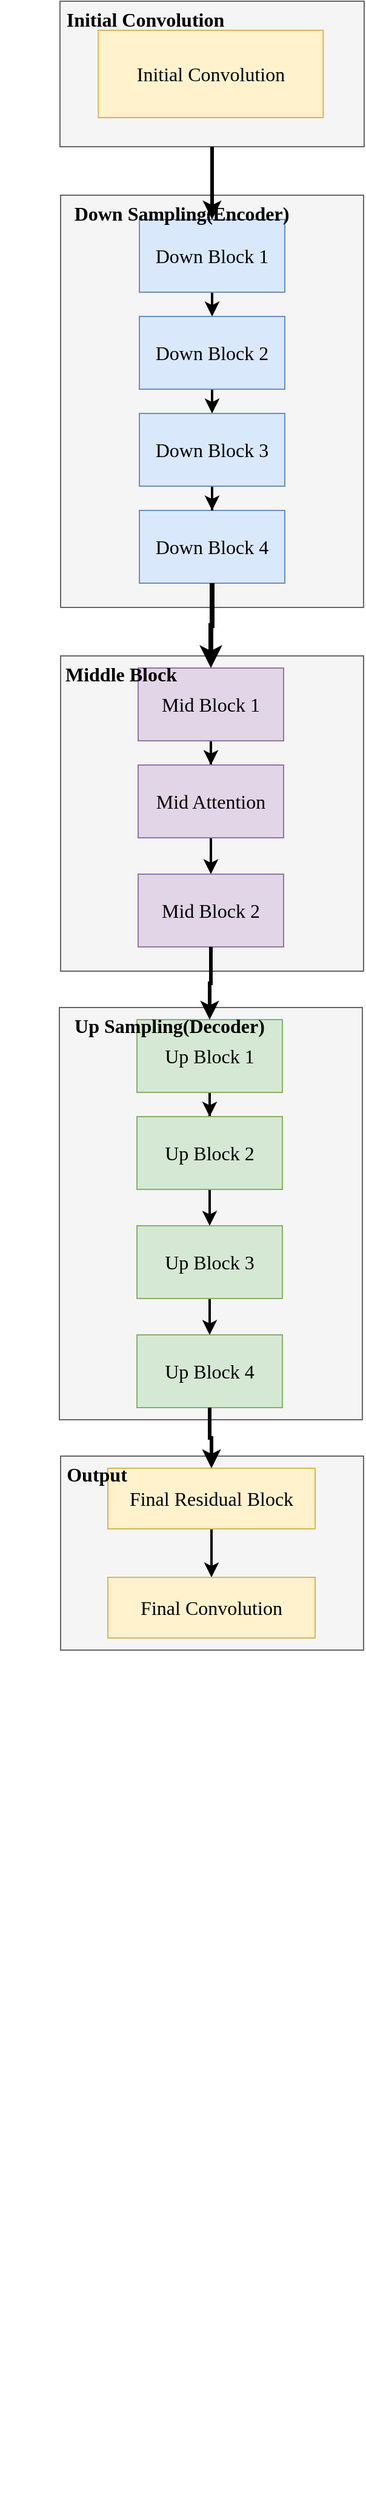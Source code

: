 <mxfile version="25.0.1">
  <diagram name="第 1 页" id="66YhQin31Ah11RK6Vbtm">
    <mxGraphModel dx="1434" dy="1865" grid="1" gridSize="10" guides="1" tooltips="1" connect="1" arrows="1" fold="1" page="1" pageScale="1" pageWidth="827" pageHeight="1169" math="0" shadow="0">
      <root>
        <mxCell id="0" />
        <mxCell id="1" parent="0" />
        <mxCell id="vvas3Hs5nT01fyNB_Ypp-20" value="" style="group" vertex="1" connectable="0" parent="1">
          <mxGeometry x="289.5" y="-150" width="251" height="120" as="geometry" />
        </mxCell>
        <mxCell id="vvas3Hs5nT01fyNB_Ypp-19" value="" style="rounded=0;whiteSpace=wrap;html=1;fillColor=#f5f5f5;fontColor=#333333;strokeColor=#666666;" vertex="1" parent="vvas3Hs5nT01fyNB_Ypp-20">
          <mxGeometry width="251.0" height="120" as="geometry" />
        </mxCell>
        <mxCell id="vvas3Hs5nT01fyNB_Ypp-16" value="&lt;font face=&quot;Times New Roman&quot;&gt;&lt;span style=&quot;font-size: 16px;&quot;&gt;Initial Convolution&lt;/span&gt;&lt;/font&gt;" style="rounded=0;whiteSpace=wrap;html=1;fillColor=#fff2cc;strokeColor=#d6b656;" vertex="1" parent="vvas3Hs5nT01fyNB_Ypp-20">
          <mxGeometry x="31.648" y="24" width="185.522" height="72" as="geometry" />
        </mxCell>
        <mxCell id="vvas3Hs5nT01fyNB_Ypp-45" value="&lt;b&gt;&lt;font face=&quot;Times New Roman&quot; style=&quot;font-size: 16px;&quot;&gt;Initial Convolution&lt;/font&gt;&lt;/b&gt;" style="text;html=1;align=center;verticalAlign=middle;whiteSpace=wrap;rounded=0;" vertex="1" parent="vvas3Hs5nT01fyNB_Ypp-20">
          <mxGeometry x="-9.5" width="159.5" height="30" as="geometry" />
        </mxCell>
        <mxCell id="vvas3Hs5nT01fyNB_Ypp-23" value="" style="group" vertex="1" connectable="0" parent="1">
          <mxGeometry x="290" y="10" width="250" height="340" as="geometry" />
        </mxCell>
        <mxCell id="vvas3Hs5nT01fyNB_Ypp-21" value="" style="rounded=0;whiteSpace=wrap;html=1;fillColor=#f5f5f5;fontColor=#333333;strokeColor=#666666;" vertex="1" parent="vvas3Hs5nT01fyNB_Ypp-23">
          <mxGeometry width="250" height="340" as="geometry" />
        </mxCell>
        <mxCell id="vvas3Hs5nT01fyNB_Ypp-32" style="edgeStyle=orthogonalEdgeStyle;rounded=0;orthogonalLoop=1;jettySize=auto;html=1;exitX=0.5;exitY=1;exitDx=0;exitDy=0;entryX=0.5;entryY=0;entryDx=0;entryDy=0;strokeWidth=2;" edge="1" parent="vvas3Hs5nT01fyNB_Ypp-23" source="vvas3Hs5nT01fyNB_Ypp-1" target="vvas3Hs5nT01fyNB_Ypp-4">
          <mxGeometry relative="1" as="geometry" />
        </mxCell>
        <mxCell id="vvas3Hs5nT01fyNB_Ypp-1" value="&lt;font face=&quot;Times New Roman&quot; style=&quot;font-size: 16px;&quot;&gt;Down Block 1&lt;/font&gt;" style="rounded=0;whiteSpace=wrap;html=1;fillColor=#dae8fc;strokeColor=#6c8ebf;flipH=0;flipV=1;" vertex="1" parent="vvas3Hs5nT01fyNB_Ypp-23">
          <mxGeometry x="65" y="20" width="120" height="60" as="geometry" />
        </mxCell>
        <mxCell id="vvas3Hs5nT01fyNB_Ypp-2" value="&lt;font face=&quot;Times New Roman&quot; style=&quot;font-size: 16px;&quot;&gt;Down Block 4&lt;/font&gt;" style="rounded=0;whiteSpace=wrap;html=1;fillColor=#dae8fc;strokeColor=#6c8ebf;flipH=0;flipV=1;" vertex="1" parent="vvas3Hs5nT01fyNB_Ypp-23">
          <mxGeometry x="65" y="260" width="120" height="60" as="geometry" />
        </mxCell>
        <mxCell id="vvas3Hs5nT01fyNB_Ypp-34" value="" style="edgeStyle=orthogonalEdgeStyle;rounded=0;orthogonalLoop=1;jettySize=auto;html=1;strokeWidth=2;" edge="1" parent="vvas3Hs5nT01fyNB_Ypp-23" source="vvas3Hs5nT01fyNB_Ypp-3" target="vvas3Hs5nT01fyNB_Ypp-2">
          <mxGeometry relative="1" as="geometry" />
        </mxCell>
        <mxCell id="vvas3Hs5nT01fyNB_Ypp-3" value="&lt;font face=&quot;Times New Roman&quot; style=&quot;font-size: 16px;&quot;&gt;Down Block 3&lt;/font&gt;" style="rounded=0;whiteSpace=wrap;html=1;fillColor=#dae8fc;strokeColor=#6c8ebf;flipH=0;flipV=1;" vertex="1" parent="vvas3Hs5nT01fyNB_Ypp-23">
          <mxGeometry x="65" y="180" width="120" height="60" as="geometry" />
        </mxCell>
        <mxCell id="vvas3Hs5nT01fyNB_Ypp-33" style="edgeStyle=orthogonalEdgeStyle;rounded=0;orthogonalLoop=1;jettySize=auto;html=1;exitX=0.5;exitY=1;exitDx=0;exitDy=0;entryX=0.5;entryY=0;entryDx=0;entryDy=0;strokeWidth=2;" edge="1" parent="vvas3Hs5nT01fyNB_Ypp-23" source="vvas3Hs5nT01fyNB_Ypp-4" target="vvas3Hs5nT01fyNB_Ypp-3">
          <mxGeometry relative="1" as="geometry" />
        </mxCell>
        <mxCell id="vvas3Hs5nT01fyNB_Ypp-4" value="&lt;font face=&quot;Times New Roman&quot; style=&quot;font-size: 16px;&quot;&gt;Down Block 2&lt;/font&gt;" style="rounded=0;whiteSpace=wrap;html=1;fillColor=#dae8fc;strokeColor=#6c8ebf;flipH=0;flipV=1;" vertex="1" parent="vvas3Hs5nT01fyNB_Ypp-23">
          <mxGeometry x="65" y="100" width="120" height="60" as="geometry" />
        </mxCell>
        <mxCell id="vvas3Hs5nT01fyNB_Ypp-46" value="&lt;b&gt;&lt;font face=&quot;Times New Roman&quot; style=&quot;font-size: 16px;&quot;&gt;Down Sampling(Encoder)&lt;/font&gt;&lt;/b&gt;" style="text;html=1;align=center;verticalAlign=middle;whiteSpace=wrap;rounded=0;" vertex="1" parent="vvas3Hs5nT01fyNB_Ypp-23">
          <mxGeometry x="-10" width="220" height="30" as="geometry" />
        </mxCell>
        <mxCell id="vvas3Hs5nT01fyNB_Ypp-25" value="" style="group" vertex="1" connectable="0" parent="1">
          <mxGeometry x="290" y="390" width="250" height="260" as="geometry" />
        </mxCell>
        <mxCell id="vvas3Hs5nT01fyNB_Ypp-24" value="" style="rounded=0;whiteSpace=wrap;html=1;fillColor=#f5f5f5;fontColor=#333333;strokeColor=#666666;" vertex="1" parent="vvas3Hs5nT01fyNB_Ypp-25">
          <mxGeometry width="250" height="260" as="geometry" />
        </mxCell>
        <mxCell id="vvas3Hs5nT01fyNB_Ypp-36" style="edgeStyle=orthogonalEdgeStyle;rounded=0;orthogonalLoop=1;jettySize=auto;html=1;entryX=0.5;entryY=0;entryDx=0;entryDy=0;strokeWidth=2;" edge="1" parent="vvas3Hs5nT01fyNB_Ypp-25" source="vvas3Hs5nT01fyNB_Ypp-10" target="vvas3Hs5nT01fyNB_Ypp-11">
          <mxGeometry relative="1" as="geometry" />
        </mxCell>
        <mxCell id="vvas3Hs5nT01fyNB_Ypp-10" value="&lt;font face=&quot;Times New Roman&quot;&gt;&lt;span style=&quot;font-size: 16px;&quot;&gt;Mid Block 1&lt;/span&gt;&lt;/font&gt;" style="rounded=0;whiteSpace=wrap;html=1;fillColor=#e1d5e7;strokeColor=#9673a6;" vertex="1" parent="vvas3Hs5nT01fyNB_Ypp-25">
          <mxGeometry x="64" y="10" width="120" height="60" as="geometry" />
        </mxCell>
        <mxCell id="vvas3Hs5nT01fyNB_Ypp-37" style="edgeStyle=orthogonalEdgeStyle;rounded=0;orthogonalLoop=1;jettySize=auto;html=1;entryX=0.5;entryY=0;entryDx=0;entryDy=0;strokeWidth=2;" edge="1" parent="vvas3Hs5nT01fyNB_Ypp-25" source="vvas3Hs5nT01fyNB_Ypp-11" target="vvas3Hs5nT01fyNB_Ypp-12">
          <mxGeometry relative="1" as="geometry" />
        </mxCell>
        <mxCell id="vvas3Hs5nT01fyNB_Ypp-11" value="&lt;font face=&quot;Times New Roman&quot;&gt;&lt;span style=&quot;font-size: 16px;&quot;&gt;Mid Attention&lt;/span&gt;&lt;/font&gt;" style="rounded=0;whiteSpace=wrap;html=1;fillColor=#e1d5e7;strokeColor=#9673a6;" vertex="1" parent="vvas3Hs5nT01fyNB_Ypp-25">
          <mxGeometry x="64" y="90" width="120" height="60" as="geometry" />
        </mxCell>
        <mxCell id="vvas3Hs5nT01fyNB_Ypp-12" value="&lt;font face=&quot;Times New Roman&quot;&gt;&lt;span style=&quot;font-size: 16px;&quot;&gt;Mid Block 2&lt;/span&gt;&lt;/font&gt;" style="rounded=0;whiteSpace=wrap;html=1;fillColor=#e1d5e7;strokeColor=#9673a6;" vertex="1" parent="vvas3Hs5nT01fyNB_Ypp-25">
          <mxGeometry x="64" y="180" width="120" height="60" as="geometry" />
        </mxCell>
        <mxCell id="vvas3Hs5nT01fyNB_Ypp-49" value="&lt;b&gt;&lt;font face=&quot;Times New Roman&quot; style=&quot;font-size: 16px;&quot;&gt;Middle Block&lt;/font&gt;&lt;/b&gt;" style="text;html=1;align=center;verticalAlign=middle;whiteSpace=wrap;rounded=0;" vertex="1" parent="vvas3Hs5nT01fyNB_Ypp-25">
          <mxGeometry x="-30" width="159.5" height="30" as="geometry" />
        </mxCell>
        <mxCell id="vvas3Hs5nT01fyNB_Ypp-27" value="" style="group" vertex="1" connectable="0" parent="1">
          <mxGeometry x="289" y="680" width="250" height="750" as="geometry" />
        </mxCell>
        <mxCell id="vvas3Hs5nT01fyNB_Ypp-26" value="" style="rounded=0;whiteSpace=wrap;html=1;fillColor=#f5f5f5;fontColor=#333333;strokeColor=#666666;" vertex="1" parent="vvas3Hs5nT01fyNB_Ypp-27">
          <mxGeometry width="250" height="340" as="geometry" />
        </mxCell>
        <mxCell id="vvas3Hs5nT01fyNB_Ypp-39" style="edgeStyle=orthogonalEdgeStyle;rounded=0;orthogonalLoop=1;jettySize=auto;html=1;entryX=0.5;entryY=0;entryDx=0;entryDy=0;strokeWidth=2;" edge="1" parent="vvas3Hs5nT01fyNB_Ypp-27" source="vvas3Hs5nT01fyNB_Ypp-6" target="vvas3Hs5nT01fyNB_Ypp-9">
          <mxGeometry relative="1" as="geometry" />
        </mxCell>
        <mxCell id="vvas3Hs5nT01fyNB_Ypp-6" value="&lt;font face=&quot;Times New Roman&quot; style=&quot;font-size: 16px;&quot;&gt;Up Block 1&lt;/font&gt;" style="rounded=0;whiteSpace=wrap;html=1;fillColor=#d5e8d4;strokeColor=#82b366;flipH=1;flipV=1;" vertex="1" parent="vvas3Hs5nT01fyNB_Ypp-27">
          <mxGeometry x="64" y="10" width="120" height="60" as="geometry" />
        </mxCell>
        <mxCell id="vvas3Hs5nT01fyNB_Ypp-7" value="&lt;font face=&quot;Times New Roman&quot; style=&quot;font-size: 16px;&quot;&gt;Up Block 4&lt;/font&gt;" style="rounded=0;whiteSpace=wrap;html=1;fillColor=#d5e8d4;strokeColor=#82b366;flipH=1;flipV=1;" vertex="1" parent="vvas3Hs5nT01fyNB_Ypp-27">
          <mxGeometry x="64" y="270" width="120" height="60" as="geometry" />
        </mxCell>
        <mxCell id="vvas3Hs5nT01fyNB_Ypp-41" style="edgeStyle=orthogonalEdgeStyle;rounded=0;orthogonalLoop=1;jettySize=auto;html=1;entryX=0.5;entryY=0;entryDx=0;entryDy=0;strokeWidth=2;" edge="1" parent="vvas3Hs5nT01fyNB_Ypp-27" source="vvas3Hs5nT01fyNB_Ypp-8" target="vvas3Hs5nT01fyNB_Ypp-7">
          <mxGeometry relative="1" as="geometry" />
        </mxCell>
        <mxCell id="vvas3Hs5nT01fyNB_Ypp-8" value="&lt;font face=&quot;Times New Roman&quot; style=&quot;font-size: 16px;&quot;&gt;Up Block 3&lt;/font&gt;" style="rounded=0;whiteSpace=wrap;html=1;fillColor=#d5e8d4;strokeColor=#82b366;flipH=1;flipV=1;" vertex="1" parent="vvas3Hs5nT01fyNB_Ypp-27">
          <mxGeometry x="64" y="180" width="120" height="60" as="geometry" />
        </mxCell>
        <mxCell id="vvas3Hs5nT01fyNB_Ypp-40" style="edgeStyle=orthogonalEdgeStyle;rounded=0;orthogonalLoop=1;jettySize=auto;html=1;entryX=0.5;entryY=0;entryDx=0;entryDy=0;strokeWidth=2;" edge="1" parent="vvas3Hs5nT01fyNB_Ypp-27" source="vvas3Hs5nT01fyNB_Ypp-9" target="vvas3Hs5nT01fyNB_Ypp-8">
          <mxGeometry relative="1" as="geometry" />
        </mxCell>
        <mxCell id="vvas3Hs5nT01fyNB_Ypp-9" value="&lt;font face=&quot;Times New Roman&quot; style=&quot;font-size: 16px;&quot;&gt;Up Block 2&lt;/font&gt;" style="rounded=0;whiteSpace=wrap;html=1;fillColor=#d5e8d4;strokeColor=#82b366;flipH=1;flipV=1;" vertex="1" parent="vvas3Hs5nT01fyNB_Ypp-27">
          <mxGeometry x="64" y="90" width="120" height="60" as="geometry" />
        </mxCell>
        <mxCell id="vvas3Hs5nT01fyNB_Ypp-47" value="&lt;b&gt;&lt;font face=&quot;Times New Roman&quot; style=&quot;font-size: 16px;&quot;&gt;Up Sampling(Decoder)&lt;/font&gt;&lt;/b&gt;" style="text;html=1;align=center;verticalAlign=middle;whiteSpace=wrap;rounded=0;" vertex="1" parent="vvas3Hs5nT01fyNB_Ypp-27">
          <mxGeometry x="11" width="159.5" height="30" as="geometry" />
        </mxCell>
        <mxCell id="vvas3Hs5nT01fyNB_Ypp-29" value="" style="group" vertex="1" connectable="0" parent="1">
          <mxGeometry x="290" y="1050" width="250" height="860" as="geometry" />
        </mxCell>
        <mxCell id="vvas3Hs5nT01fyNB_Ypp-28" value="" style="rounded=0;whiteSpace=wrap;html=1;fillColor=#f5f5f5;fontColor=#333333;strokeColor=#666666;" vertex="1" parent="vvas3Hs5nT01fyNB_Ypp-29">
          <mxGeometry width="250" height="160" as="geometry" />
        </mxCell>
        <mxCell id="vvas3Hs5nT01fyNB_Ypp-44" style="edgeStyle=orthogonalEdgeStyle;rounded=0;orthogonalLoop=1;jettySize=auto;html=1;strokeWidth=2;" edge="1" parent="vvas3Hs5nT01fyNB_Ypp-29" source="vvas3Hs5nT01fyNB_Ypp-13" target="vvas3Hs5nT01fyNB_Ypp-15">
          <mxGeometry relative="1" as="geometry" />
        </mxCell>
        <mxCell id="vvas3Hs5nT01fyNB_Ypp-13" value="&lt;font face=&quot;Times New Roman&quot;&gt;&lt;span style=&quot;font-size: 16px;&quot;&gt;Final Residual Block&lt;/span&gt;&lt;/font&gt;" style="rounded=0;whiteSpace=wrap;html=1;fillColor=#fff2cc;strokeColor=#d6b656;" vertex="1" parent="vvas3Hs5nT01fyNB_Ypp-29">
          <mxGeometry x="39" y="10" width="171" height="50" as="geometry" />
        </mxCell>
        <mxCell id="vvas3Hs5nT01fyNB_Ypp-15" value="&lt;font face=&quot;Times New Roman&quot;&gt;&lt;span style=&quot;font-size: 16px;&quot;&gt;Final Convolution&lt;/span&gt;&lt;/font&gt;" style="rounded=0;whiteSpace=wrap;html=1;fillColor=#fff2cc;strokeColor=#d6b656;" vertex="1" parent="vvas3Hs5nT01fyNB_Ypp-29">
          <mxGeometry x="39" y="100" width="171" height="50" as="geometry" />
        </mxCell>
        <mxCell id="vvas3Hs5nT01fyNB_Ypp-48" value="&lt;b&gt;&lt;font face=&quot;Times New Roman&quot; style=&quot;font-size: 16px;&quot;&gt;Output&lt;/font&gt;&lt;/b&gt;" style="text;html=1;align=center;verticalAlign=middle;whiteSpace=wrap;rounded=0;" vertex="1" parent="vvas3Hs5nT01fyNB_Ypp-29">
          <mxGeometry x="-50" width="159.5" height="30" as="geometry" />
        </mxCell>
        <mxCell id="vvas3Hs5nT01fyNB_Ypp-31" style="edgeStyle=orthogonalEdgeStyle;rounded=0;orthogonalLoop=1;jettySize=auto;html=1;entryX=0.5;entryY=0;entryDx=0;entryDy=0;strokeWidth=3;" edge="1" parent="1" source="vvas3Hs5nT01fyNB_Ypp-19" target="vvas3Hs5nT01fyNB_Ypp-1">
          <mxGeometry relative="1" as="geometry" />
        </mxCell>
        <mxCell id="vvas3Hs5nT01fyNB_Ypp-35" style="edgeStyle=orthogonalEdgeStyle;rounded=0;orthogonalLoop=1;jettySize=auto;html=1;entryX=0.5;entryY=0;entryDx=0;entryDy=0;strokeWidth=4;" edge="1" parent="1" source="vvas3Hs5nT01fyNB_Ypp-2" target="vvas3Hs5nT01fyNB_Ypp-10">
          <mxGeometry relative="1" as="geometry" />
        </mxCell>
        <mxCell id="vvas3Hs5nT01fyNB_Ypp-38" style="edgeStyle=orthogonalEdgeStyle;rounded=0;orthogonalLoop=1;jettySize=auto;html=1;entryX=0.5;entryY=0;entryDx=0;entryDy=0;strokeWidth=3;" edge="1" parent="1" source="vvas3Hs5nT01fyNB_Ypp-12" target="vvas3Hs5nT01fyNB_Ypp-6">
          <mxGeometry relative="1" as="geometry" />
        </mxCell>
        <mxCell id="vvas3Hs5nT01fyNB_Ypp-42" style="edgeStyle=orthogonalEdgeStyle;rounded=0;orthogonalLoop=1;jettySize=auto;html=1;entryX=0.5;entryY=0;entryDx=0;entryDy=0;strokeWidth=3;" edge="1" parent="1" source="vvas3Hs5nT01fyNB_Ypp-7" target="vvas3Hs5nT01fyNB_Ypp-13">
          <mxGeometry relative="1" as="geometry" />
        </mxCell>
      </root>
    </mxGraphModel>
  </diagram>
</mxfile>
